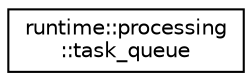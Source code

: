 digraph "Graphical Class Hierarchy"
{
 // LATEX_PDF_SIZE
  edge [fontname="Helvetica",fontsize="10",labelfontname="Helvetica",labelfontsize="10"];
  node [fontname="Helvetica",fontsize="10",shape=record];
  rankdir="LR";
  Node0 [label="runtime::processing\l::task_queue",height=0.2,width=0.4,color="black", fillcolor="white", style="filled",URL="$classruntime_1_1processing_1_1task__queue.html",tooltip=" "];
}
